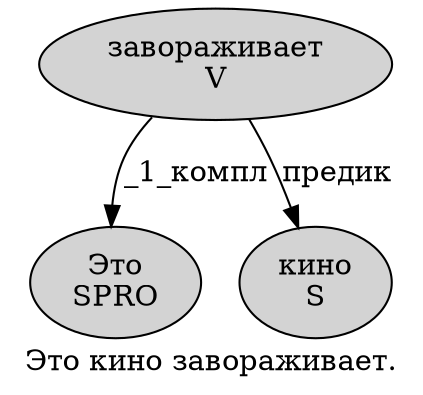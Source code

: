 digraph SENTENCE_1061 {
	graph [label="Это кино завораживает."]
	node [style=filled]
		0 [label="Это
SPRO" color="" fillcolor=lightgray penwidth=1 shape=ellipse]
		1 [label="кино
S" color="" fillcolor=lightgray penwidth=1 shape=ellipse]
		2 [label="завораживает
V" color="" fillcolor=lightgray penwidth=1 shape=ellipse]
			2 -> 0 [label="_1_компл"]
			2 -> 1 [label="предик"]
}